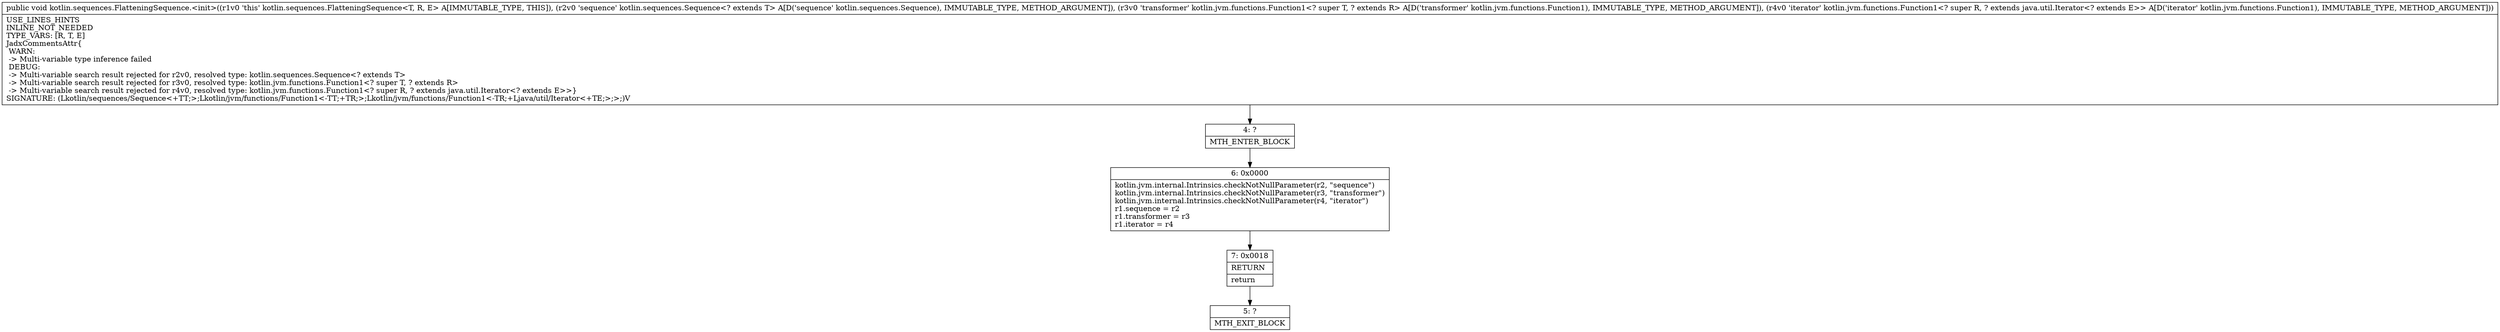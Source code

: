 digraph "CFG forkotlin.sequences.FlatteningSequence.\<init\>(Lkotlin\/sequences\/Sequence;Lkotlin\/jvm\/functions\/Function1;Lkotlin\/jvm\/functions\/Function1;)V" {
Node_4 [shape=record,label="{4\:\ ?|MTH_ENTER_BLOCK\l}"];
Node_6 [shape=record,label="{6\:\ 0x0000|kotlin.jvm.internal.Intrinsics.checkNotNullParameter(r2, \"sequence\")\lkotlin.jvm.internal.Intrinsics.checkNotNullParameter(r3, \"transformer\")\lkotlin.jvm.internal.Intrinsics.checkNotNullParameter(r4, \"iterator\")\lr1.sequence = r2\lr1.transformer = r3\lr1.iterator = r4\l}"];
Node_7 [shape=record,label="{7\:\ 0x0018|RETURN\l|return\l}"];
Node_5 [shape=record,label="{5\:\ ?|MTH_EXIT_BLOCK\l}"];
MethodNode[shape=record,label="{public void kotlin.sequences.FlatteningSequence.\<init\>((r1v0 'this' kotlin.sequences.FlatteningSequence\<T, R, E\> A[IMMUTABLE_TYPE, THIS]), (r2v0 'sequence' kotlin.sequences.Sequence\<? extends T\> A[D('sequence' kotlin.sequences.Sequence), IMMUTABLE_TYPE, METHOD_ARGUMENT]), (r3v0 'transformer' kotlin.jvm.functions.Function1\<? super T, ? extends R\> A[D('transformer' kotlin.jvm.functions.Function1), IMMUTABLE_TYPE, METHOD_ARGUMENT]), (r4v0 'iterator' kotlin.jvm.functions.Function1\<? super R, ? extends java.util.Iterator\<? extends E\>\> A[D('iterator' kotlin.jvm.functions.Function1), IMMUTABLE_TYPE, METHOD_ARGUMENT]))  | USE_LINES_HINTS\lINLINE_NOT_NEEDED\lTYPE_VARS: [R, T, E]\lJadxCommentsAttr\{\l WARN: \l \-\> Multi\-variable type inference failed\l DEBUG: \l \-\> Multi\-variable search result rejected for r2v0, resolved type: kotlin.sequences.Sequence\<? extends T\>\l \-\> Multi\-variable search result rejected for r3v0, resolved type: kotlin.jvm.functions.Function1\<? super T, ? extends R\>\l \-\> Multi\-variable search result rejected for r4v0, resolved type: kotlin.jvm.functions.Function1\<? super R, ? extends java.util.Iterator\<? extends E\>\>\}\lSIGNATURE: (Lkotlin\/sequences\/Sequence\<+TT;\>;Lkotlin\/jvm\/functions\/Function1\<\-TT;+TR;\>;Lkotlin\/jvm\/functions\/Function1\<\-TR;+Ljava\/util\/Iterator\<+TE;\>;\>;)V\l}"];
MethodNode -> Node_4;Node_4 -> Node_6;
Node_6 -> Node_7;
Node_7 -> Node_5;
}

